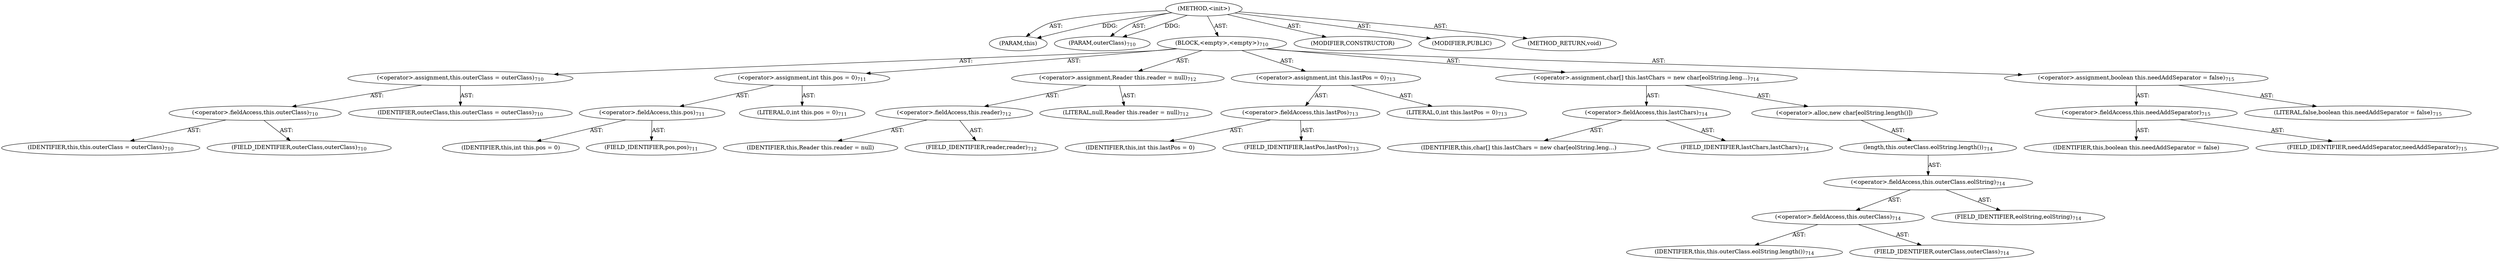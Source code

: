 digraph "&lt;init&gt;" {  
"111669149732" [label = <(METHOD,&lt;init&gt;)> ]
"115964117014" [label = <(PARAM,this)> ]
"115964117015" [label = <(PARAM,outerClass)<SUB>710</SUB>> ]
"25769803931" [label = <(BLOCK,&lt;empty&gt;,&lt;empty&gt;)<SUB>710</SUB>> ]
"30064771728" [label = <(&lt;operator&gt;.assignment,this.outerClass = outerClass)<SUB>710</SUB>> ]
"30064771729" [label = <(&lt;operator&gt;.fieldAccess,this.outerClass)<SUB>710</SUB>> ]
"68719476778" [label = <(IDENTIFIER,this,this.outerClass = outerClass)<SUB>710</SUB>> ]
"55834575044" [label = <(FIELD_IDENTIFIER,outerClass,outerClass)<SUB>710</SUB>> ]
"68719476779" [label = <(IDENTIFIER,outerClass,this.outerClass = outerClass)<SUB>710</SUB>> ]
"30064771730" [label = <(&lt;operator&gt;.assignment,int this.pos = 0)<SUB>711</SUB>> ]
"30064771731" [label = <(&lt;operator&gt;.fieldAccess,this.pos)<SUB>711</SUB>> ]
"68719477212" [label = <(IDENTIFIER,this,int this.pos = 0)> ]
"55834575045" [label = <(FIELD_IDENTIFIER,pos,pos)<SUB>711</SUB>> ]
"90194313343" [label = <(LITERAL,0,int this.pos = 0)<SUB>711</SUB>> ]
"30064771732" [label = <(&lt;operator&gt;.assignment,Reader this.reader = null)<SUB>712</SUB>> ]
"30064771733" [label = <(&lt;operator&gt;.fieldAccess,this.reader)<SUB>712</SUB>> ]
"68719477213" [label = <(IDENTIFIER,this,Reader this.reader = null)> ]
"55834575046" [label = <(FIELD_IDENTIFIER,reader,reader)<SUB>712</SUB>> ]
"90194313344" [label = <(LITERAL,null,Reader this.reader = null)<SUB>712</SUB>> ]
"30064771734" [label = <(&lt;operator&gt;.assignment,int this.lastPos = 0)<SUB>713</SUB>> ]
"30064771735" [label = <(&lt;operator&gt;.fieldAccess,this.lastPos)<SUB>713</SUB>> ]
"68719477214" [label = <(IDENTIFIER,this,int this.lastPos = 0)> ]
"55834575047" [label = <(FIELD_IDENTIFIER,lastPos,lastPos)<SUB>713</SUB>> ]
"90194313345" [label = <(LITERAL,0,int this.lastPos = 0)<SUB>713</SUB>> ]
"30064771736" [label = <(&lt;operator&gt;.assignment,char[] this.lastChars = new char[eolString.leng...)<SUB>714</SUB>> ]
"30064771737" [label = <(&lt;operator&gt;.fieldAccess,this.lastChars)<SUB>714</SUB>> ]
"68719477215" [label = <(IDENTIFIER,this,char[] this.lastChars = new char[eolString.leng...)> ]
"55834575048" [label = <(FIELD_IDENTIFIER,lastChars,lastChars)<SUB>714</SUB>> ]
"30064771738" [label = <(&lt;operator&gt;.alloc,new char[eolString.length()])> ]
"30064771739" [label = <(length,this.outerClass.eolString.length())<SUB>714</SUB>> ]
"30064771740" [label = <(&lt;operator&gt;.fieldAccess,this.outerClass.eolString)<SUB>714</SUB>> ]
"30064771741" [label = <(&lt;operator&gt;.fieldAccess,this.outerClass)<SUB>714</SUB>> ]
"68719477216" [label = <(IDENTIFIER,this,this.outerClass.eolString.length())<SUB>714</SUB>> ]
"55834575049" [label = <(FIELD_IDENTIFIER,outerClass,outerClass)<SUB>714</SUB>> ]
"55834575050" [label = <(FIELD_IDENTIFIER,eolString,eolString)<SUB>714</SUB>> ]
"30064771742" [label = <(&lt;operator&gt;.assignment,boolean this.needAddSeparator = false)<SUB>715</SUB>> ]
"30064771743" [label = <(&lt;operator&gt;.fieldAccess,this.needAddSeparator)<SUB>715</SUB>> ]
"68719477217" [label = <(IDENTIFIER,this,boolean this.needAddSeparator = false)> ]
"55834575051" [label = <(FIELD_IDENTIFIER,needAddSeparator,needAddSeparator)<SUB>715</SUB>> ]
"90194313346" [label = <(LITERAL,false,boolean this.needAddSeparator = false)<SUB>715</SUB>> ]
"133143986277" [label = <(MODIFIER,CONSTRUCTOR)> ]
"133143986278" [label = <(MODIFIER,PUBLIC)> ]
"128849018916" [label = <(METHOD_RETURN,void)> ]
  "111669149732" -> "115964117014"  [ label = "AST: "] 
  "111669149732" -> "115964117015"  [ label = "AST: "] 
  "111669149732" -> "25769803931"  [ label = "AST: "] 
  "111669149732" -> "133143986277"  [ label = "AST: "] 
  "111669149732" -> "133143986278"  [ label = "AST: "] 
  "111669149732" -> "128849018916"  [ label = "AST: "] 
  "25769803931" -> "30064771728"  [ label = "AST: "] 
  "25769803931" -> "30064771730"  [ label = "AST: "] 
  "25769803931" -> "30064771732"  [ label = "AST: "] 
  "25769803931" -> "30064771734"  [ label = "AST: "] 
  "25769803931" -> "30064771736"  [ label = "AST: "] 
  "25769803931" -> "30064771742"  [ label = "AST: "] 
  "30064771728" -> "30064771729"  [ label = "AST: "] 
  "30064771728" -> "68719476779"  [ label = "AST: "] 
  "30064771729" -> "68719476778"  [ label = "AST: "] 
  "30064771729" -> "55834575044"  [ label = "AST: "] 
  "30064771730" -> "30064771731"  [ label = "AST: "] 
  "30064771730" -> "90194313343"  [ label = "AST: "] 
  "30064771731" -> "68719477212"  [ label = "AST: "] 
  "30064771731" -> "55834575045"  [ label = "AST: "] 
  "30064771732" -> "30064771733"  [ label = "AST: "] 
  "30064771732" -> "90194313344"  [ label = "AST: "] 
  "30064771733" -> "68719477213"  [ label = "AST: "] 
  "30064771733" -> "55834575046"  [ label = "AST: "] 
  "30064771734" -> "30064771735"  [ label = "AST: "] 
  "30064771734" -> "90194313345"  [ label = "AST: "] 
  "30064771735" -> "68719477214"  [ label = "AST: "] 
  "30064771735" -> "55834575047"  [ label = "AST: "] 
  "30064771736" -> "30064771737"  [ label = "AST: "] 
  "30064771736" -> "30064771738"  [ label = "AST: "] 
  "30064771737" -> "68719477215"  [ label = "AST: "] 
  "30064771737" -> "55834575048"  [ label = "AST: "] 
  "30064771738" -> "30064771739"  [ label = "AST: "] 
  "30064771739" -> "30064771740"  [ label = "AST: "] 
  "30064771740" -> "30064771741"  [ label = "AST: "] 
  "30064771740" -> "55834575050"  [ label = "AST: "] 
  "30064771741" -> "68719477216"  [ label = "AST: "] 
  "30064771741" -> "55834575049"  [ label = "AST: "] 
  "30064771742" -> "30064771743"  [ label = "AST: "] 
  "30064771742" -> "90194313346"  [ label = "AST: "] 
  "30064771743" -> "68719477217"  [ label = "AST: "] 
  "30064771743" -> "55834575051"  [ label = "AST: "] 
  "111669149732" -> "115964117014"  [ label = "DDG: "] 
  "111669149732" -> "115964117015"  [ label = "DDG: "] 
}

